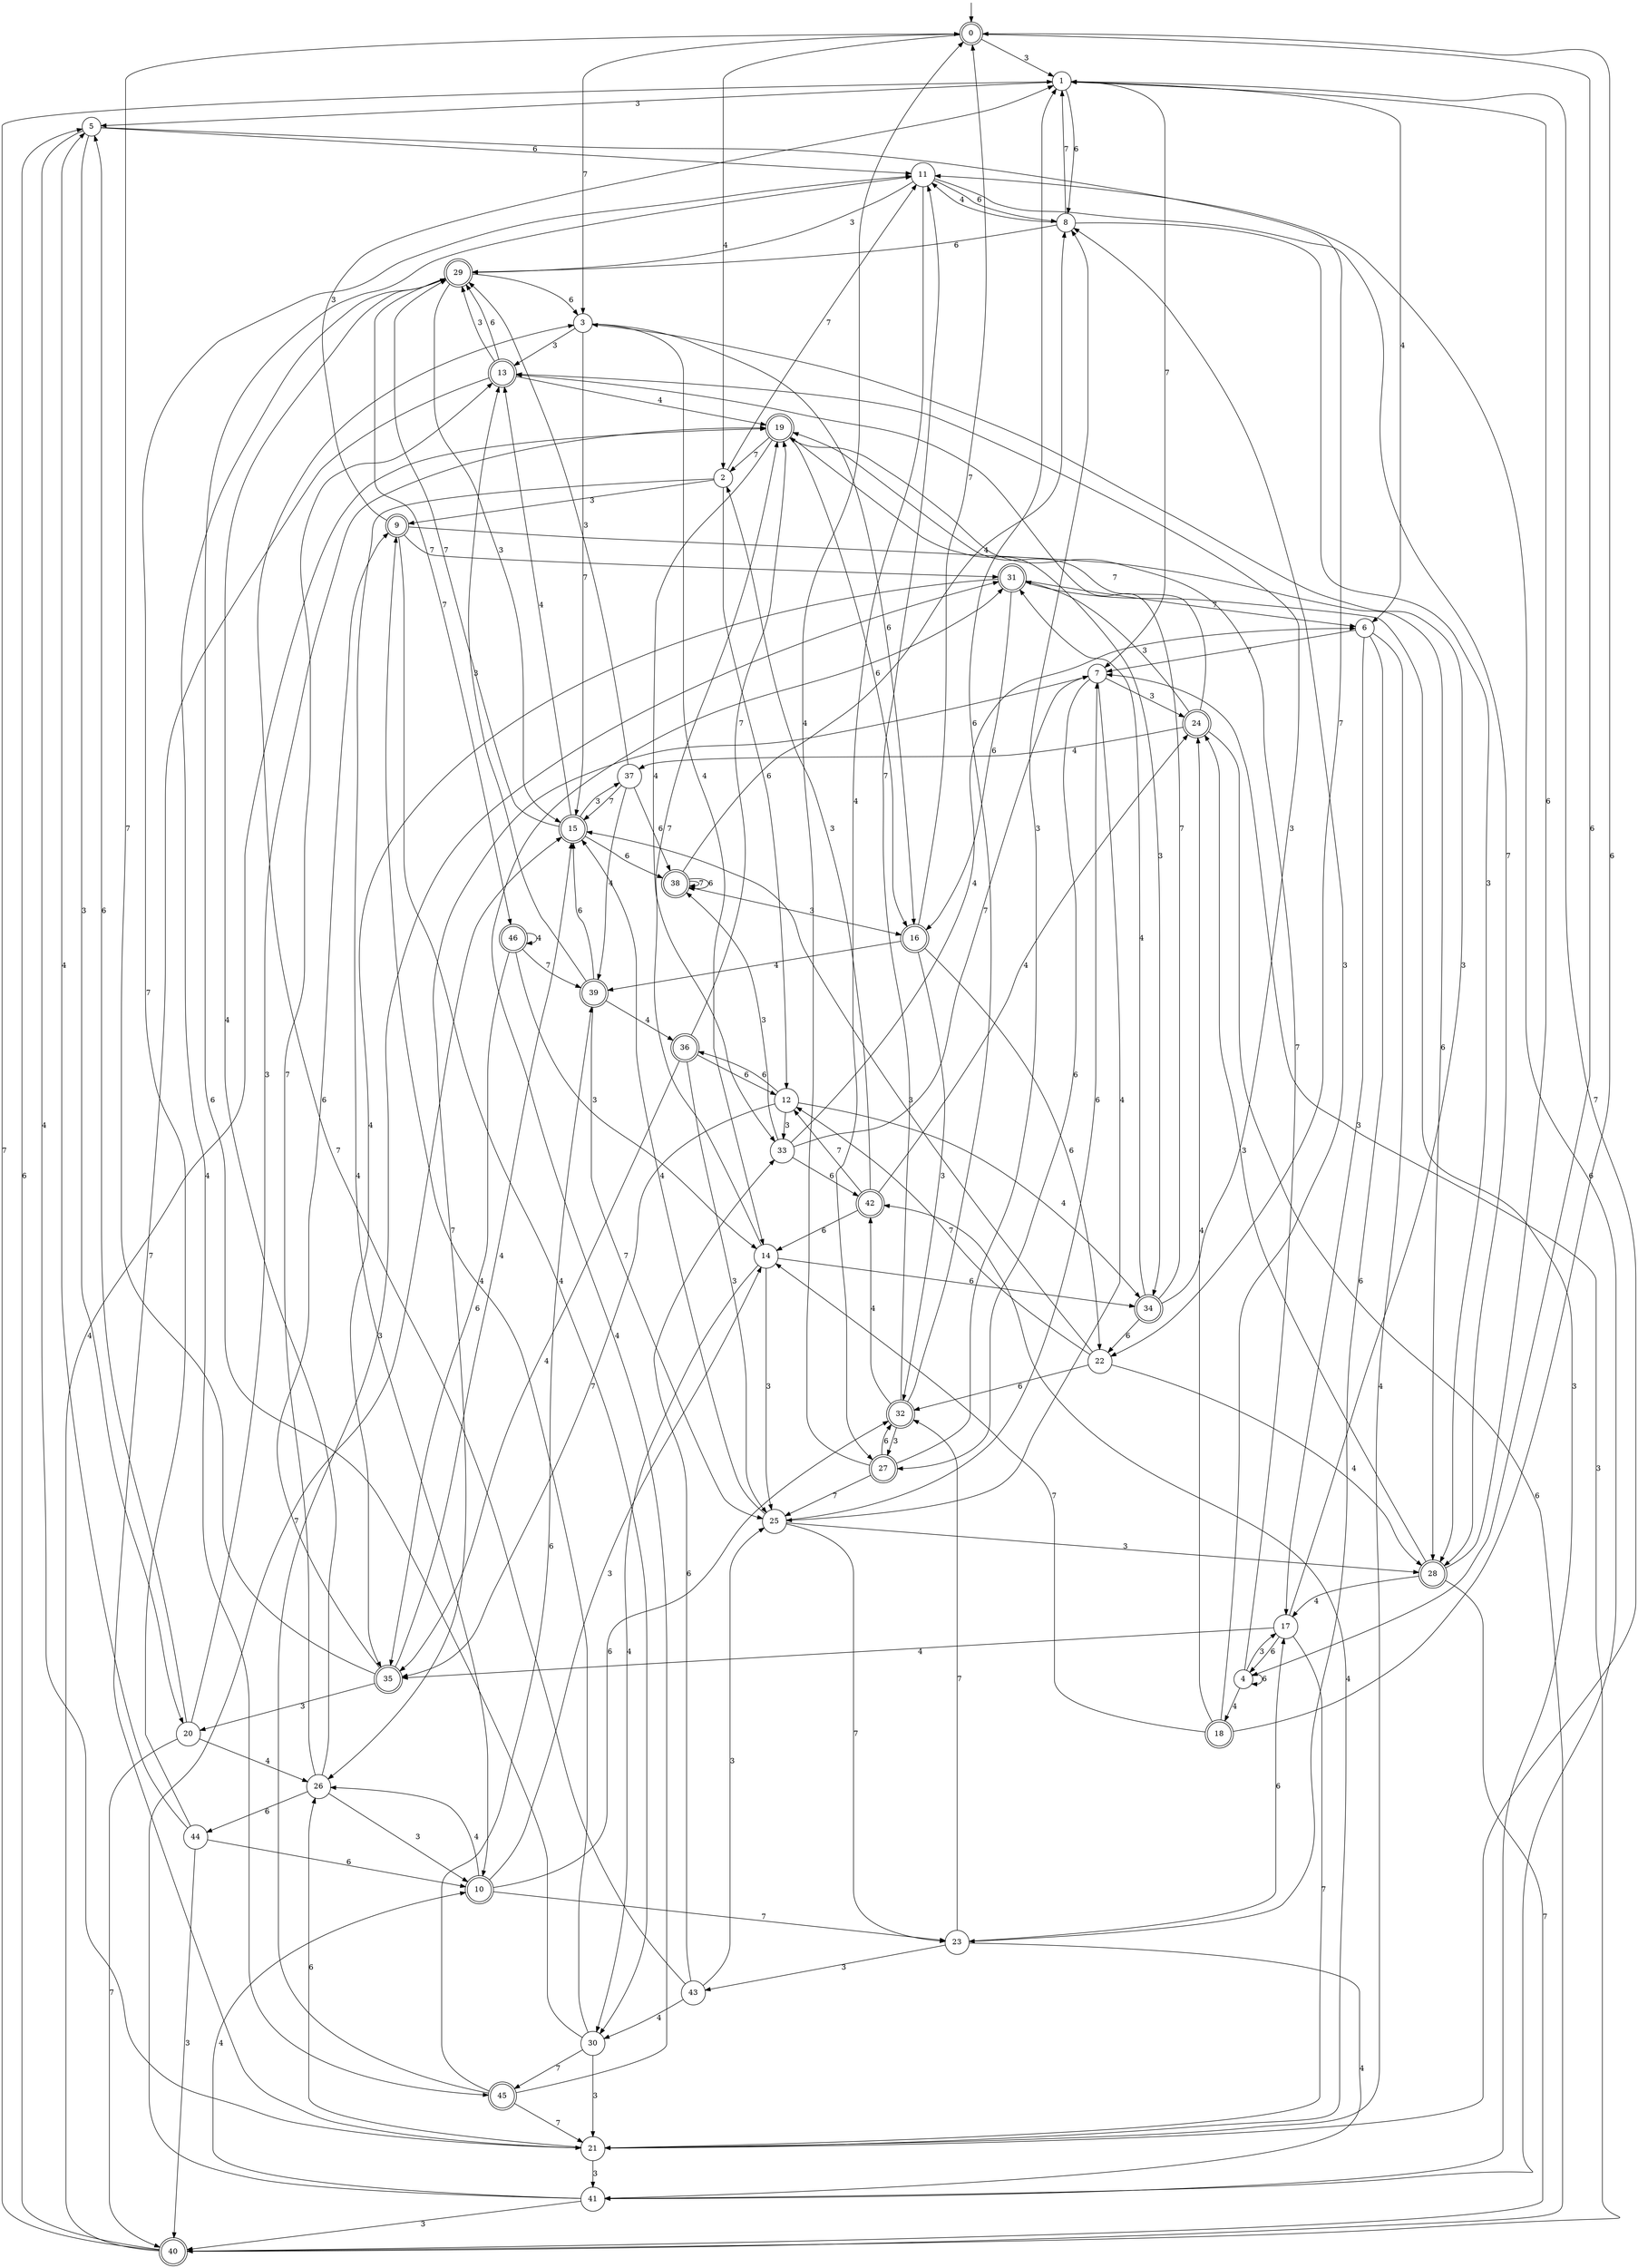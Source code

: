 digraph g {

	s0 [shape="doublecircle" label="0"];
	s1 [shape="circle" label="1"];
	s2 [shape="circle" label="2"];
	s3 [shape="circle" label="3"];
	s4 [shape="circle" label="4"];
	s5 [shape="circle" label="5"];
	s6 [shape="circle" label="6"];
	s7 [shape="circle" label="7"];
	s8 [shape="circle" label="8"];
	s9 [shape="doublecircle" label="9"];
	s10 [shape="doublecircle" label="10"];
	s11 [shape="circle" label="11"];
	s12 [shape="circle" label="12"];
	s13 [shape="doublecircle" label="13"];
	s14 [shape="circle" label="14"];
	s15 [shape="doublecircle" label="15"];
	s16 [shape="doublecircle" label="16"];
	s17 [shape="circle" label="17"];
	s18 [shape="doublecircle" label="18"];
	s19 [shape="doublecircle" label="19"];
	s20 [shape="circle" label="20"];
	s21 [shape="circle" label="21"];
	s22 [shape="circle" label="22"];
	s23 [shape="circle" label="23"];
	s24 [shape="doublecircle" label="24"];
	s25 [shape="circle" label="25"];
	s26 [shape="circle" label="26"];
	s27 [shape="doublecircle" label="27"];
	s28 [shape="doublecircle" label="28"];
	s29 [shape="doublecircle" label="29"];
	s30 [shape="circle" label="30"];
	s31 [shape="doublecircle" label="31"];
	s32 [shape="doublecircle" label="32"];
	s33 [shape="circle" label="33"];
	s34 [shape="doublecircle" label="34"];
	s35 [shape="doublecircle" label="35"];
	s36 [shape="doublecircle" label="36"];
	s37 [shape="circle" label="37"];
	s38 [shape="doublecircle" label="38"];
	s39 [shape="doublecircle" label="39"];
	s40 [shape="doublecircle" label="40"];
	s41 [shape="circle" label="41"];
	s42 [shape="doublecircle" label="42"];
	s43 [shape="circle" label="43"];
	s44 [shape="circle" label="44"];
	s45 [shape="doublecircle" label="45"];
	s46 [shape="doublecircle" label="46"];
	s0 -> s1 [label="3"];
	s0 -> s2 [label="4"];
	s0 -> s3 [label="7"];
	s0 -> s4 [label="6"];
	s1 -> s5 [label="3"];
	s1 -> s6 [label="4"];
	s1 -> s7 [label="7"];
	s1 -> s8 [label="6"];
	s2 -> s9 [label="3"];
	s2 -> s10 [label="4"];
	s2 -> s11 [label="7"];
	s2 -> s12 [label="6"];
	s3 -> s13 [label="3"];
	s3 -> s14 [label="4"];
	s3 -> s15 [label="7"];
	s3 -> s16 [label="6"];
	s4 -> s17 [label="3"];
	s4 -> s18 [label="4"];
	s4 -> s19 [label="7"];
	s4 -> s4 [label="6"];
	s5 -> s20 [label="3"];
	s5 -> s21 [label="4"];
	s5 -> s22 [label="7"];
	s5 -> s11 [label="6"];
	s6 -> s17 [label="3"];
	s6 -> s21 [label="4"];
	s6 -> s7 [label="7"];
	s6 -> s23 [label="6"];
	s7 -> s24 [label="3"];
	s7 -> s25 [label="4"];
	s7 -> s26 [label="7"];
	s7 -> s27 [label="6"];
	s8 -> s28 [label="3"];
	s8 -> s11 [label="4"];
	s8 -> s1 [label="7"];
	s8 -> s29 [label="6"];
	s9 -> s1 [label="3"];
	s9 -> s30 [label="4"];
	s9 -> s31 [label="7"];
	s9 -> s28 [label="6"];
	s10 -> s14 [label="3"];
	s10 -> s26 [label="4"];
	s10 -> s23 [label="7"];
	s10 -> s32 [label="6"];
	s11 -> s29 [label="3"];
	s11 -> s27 [label="4"];
	s11 -> s28 [label="7"];
	s11 -> s8 [label="6"];
	s12 -> s33 [label="3"];
	s12 -> s34 [label="4"];
	s12 -> s35 [label="7"];
	s12 -> s36 [label="6"];
	s13 -> s29 [label="3"];
	s13 -> s19 [label="4"];
	s13 -> s21 [label="7"];
	s13 -> s29 [label="6"];
	s14 -> s25 [label="3"];
	s14 -> s30 [label="4"];
	s14 -> s19 [label="7"];
	s14 -> s34 [label="6"];
	s15 -> s37 [label="3"];
	s15 -> s13 [label="4"];
	s15 -> s29 [label="7"];
	s15 -> s38 [label="6"];
	s16 -> s32 [label="3"];
	s16 -> s39 [label="4"];
	s16 -> s0 [label="7"];
	s16 -> s22 [label="6"];
	s17 -> s3 [label="3"];
	s17 -> s35 [label="4"];
	s17 -> s21 [label="7"];
	s17 -> s4 [label="6"];
	s18 -> s8 [label="3"];
	s18 -> s24 [label="4"];
	s18 -> s14 [label="7"];
	s18 -> s0 [label="6"];
	s19 -> s34 [label="3"];
	s19 -> s33 [label="4"];
	s19 -> s2 [label="7"];
	s19 -> s16 [label="6"];
	s20 -> s19 [label="3"];
	s20 -> s26 [label="4"];
	s20 -> s40 [label="7"];
	s20 -> s5 [label="6"];
	s21 -> s41 [label="3"];
	s21 -> s42 [label="4"];
	s21 -> s1 [label="7"];
	s21 -> s26 [label="6"];
	s22 -> s15 [label="3"];
	s22 -> s28 [label="4"];
	s22 -> s12 [label="7"];
	s22 -> s32 [label="6"];
	s23 -> s43 [label="3"];
	s23 -> s41 [label="4"];
	s23 -> s32 [label="7"];
	s23 -> s17 [label="6"];
	s24 -> s31 [label="3"];
	s24 -> s37 [label="4"];
	s24 -> s19 [label="7"];
	s24 -> s40 [label="6"];
	s25 -> s28 [label="3"];
	s25 -> s15 [label="4"];
	s25 -> s23 [label="7"];
	s25 -> s7 [label="6"];
	s26 -> s10 [label="3"];
	s26 -> s29 [label="4"];
	s26 -> s13 [label="7"];
	s26 -> s44 [label="6"];
	s27 -> s8 [label="3"];
	s27 -> s0 [label="4"];
	s27 -> s25 [label="7"];
	s27 -> s32 [label="6"];
	s28 -> s24 [label="3"];
	s28 -> s17 [label="4"];
	s28 -> s40 [label="7"];
	s28 -> s1 [label="6"];
	s29 -> s15 [label="3"];
	s29 -> s45 [label="4"];
	s29 -> s46 [label="7"];
	s29 -> s3 [label="6"];
	s30 -> s21 [label="3"];
	s30 -> s9 [label="4"];
	s30 -> s45 [label="7"];
	s30 -> s11 [label="6"];
	s31 -> s41 [label="3"];
	s31 -> s35 [label="4"];
	s31 -> s6 [label="7"];
	s31 -> s16 [label="6"];
	s32 -> s27 [label="3"];
	s32 -> s42 [label="4"];
	s32 -> s11 [label="7"];
	s32 -> s1 [label="6"];
	s33 -> s38 [label="3"];
	s33 -> s6 [label="4"];
	s33 -> s7 [label="7"];
	s33 -> s42 [label="6"];
	s34 -> s13 [label="3"];
	s34 -> s31 [label="4"];
	s34 -> s13 [label="7"];
	s34 -> s22 [label="6"];
	s35 -> s20 [label="3"];
	s35 -> s15 [label="4"];
	s35 -> s0 [label="7"];
	s35 -> s9 [label="6"];
	s36 -> s25 [label="3"];
	s36 -> s35 [label="4"];
	s36 -> s19 [label="7"];
	s36 -> s12 [label="6"];
	s37 -> s29 [label="3"];
	s37 -> s39 [label="4"];
	s37 -> s15 [label="7"];
	s37 -> s38 [label="6"];
	s38 -> s16 [label="3"];
	s38 -> s8 [label="4"];
	s38 -> s38 [label="7"];
	s38 -> s38 [label="6"];
	s39 -> s13 [label="3"];
	s39 -> s36 [label="4"];
	s39 -> s25 [label="7"];
	s39 -> s15 [label="6"];
	s40 -> s7 [label="3"];
	s40 -> s19 [label="4"];
	s40 -> s1 [label="7"];
	s40 -> s5 [label="6"];
	s41 -> s40 [label="3"];
	s41 -> s10 [label="4"];
	s41 -> s15 [label="7"];
	s41 -> s11 [label="6"];
	s42 -> s2 [label="3"];
	s42 -> s24 [label="4"];
	s42 -> s12 [label="7"];
	s42 -> s14 [label="6"];
	s43 -> s25 [label="3"];
	s43 -> s30 [label="4"];
	s43 -> s3 [label="7"];
	s43 -> s33 [label="6"];
	s44 -> s40 [label="3"];
	s44 -> s5 [label="4"];
	s44 -> s11 [label="7"];
	s44 -> s10 [label="6"];
	s45 -> s31 [label="3"];
	s45 -> s31 [label="4"];
	s45 -> s21 [label="7"];
	s45 -> s39 [label="6"];
	s46 -> s14 [label="3"];
	s46 -> s46 [label="4"];
	s46 -> s39 [label="7"];
	s46 -> s35 [label="6"];

__start0 [label="" shape="none" width="0" height="0"];
__start0 -> s0;

}
